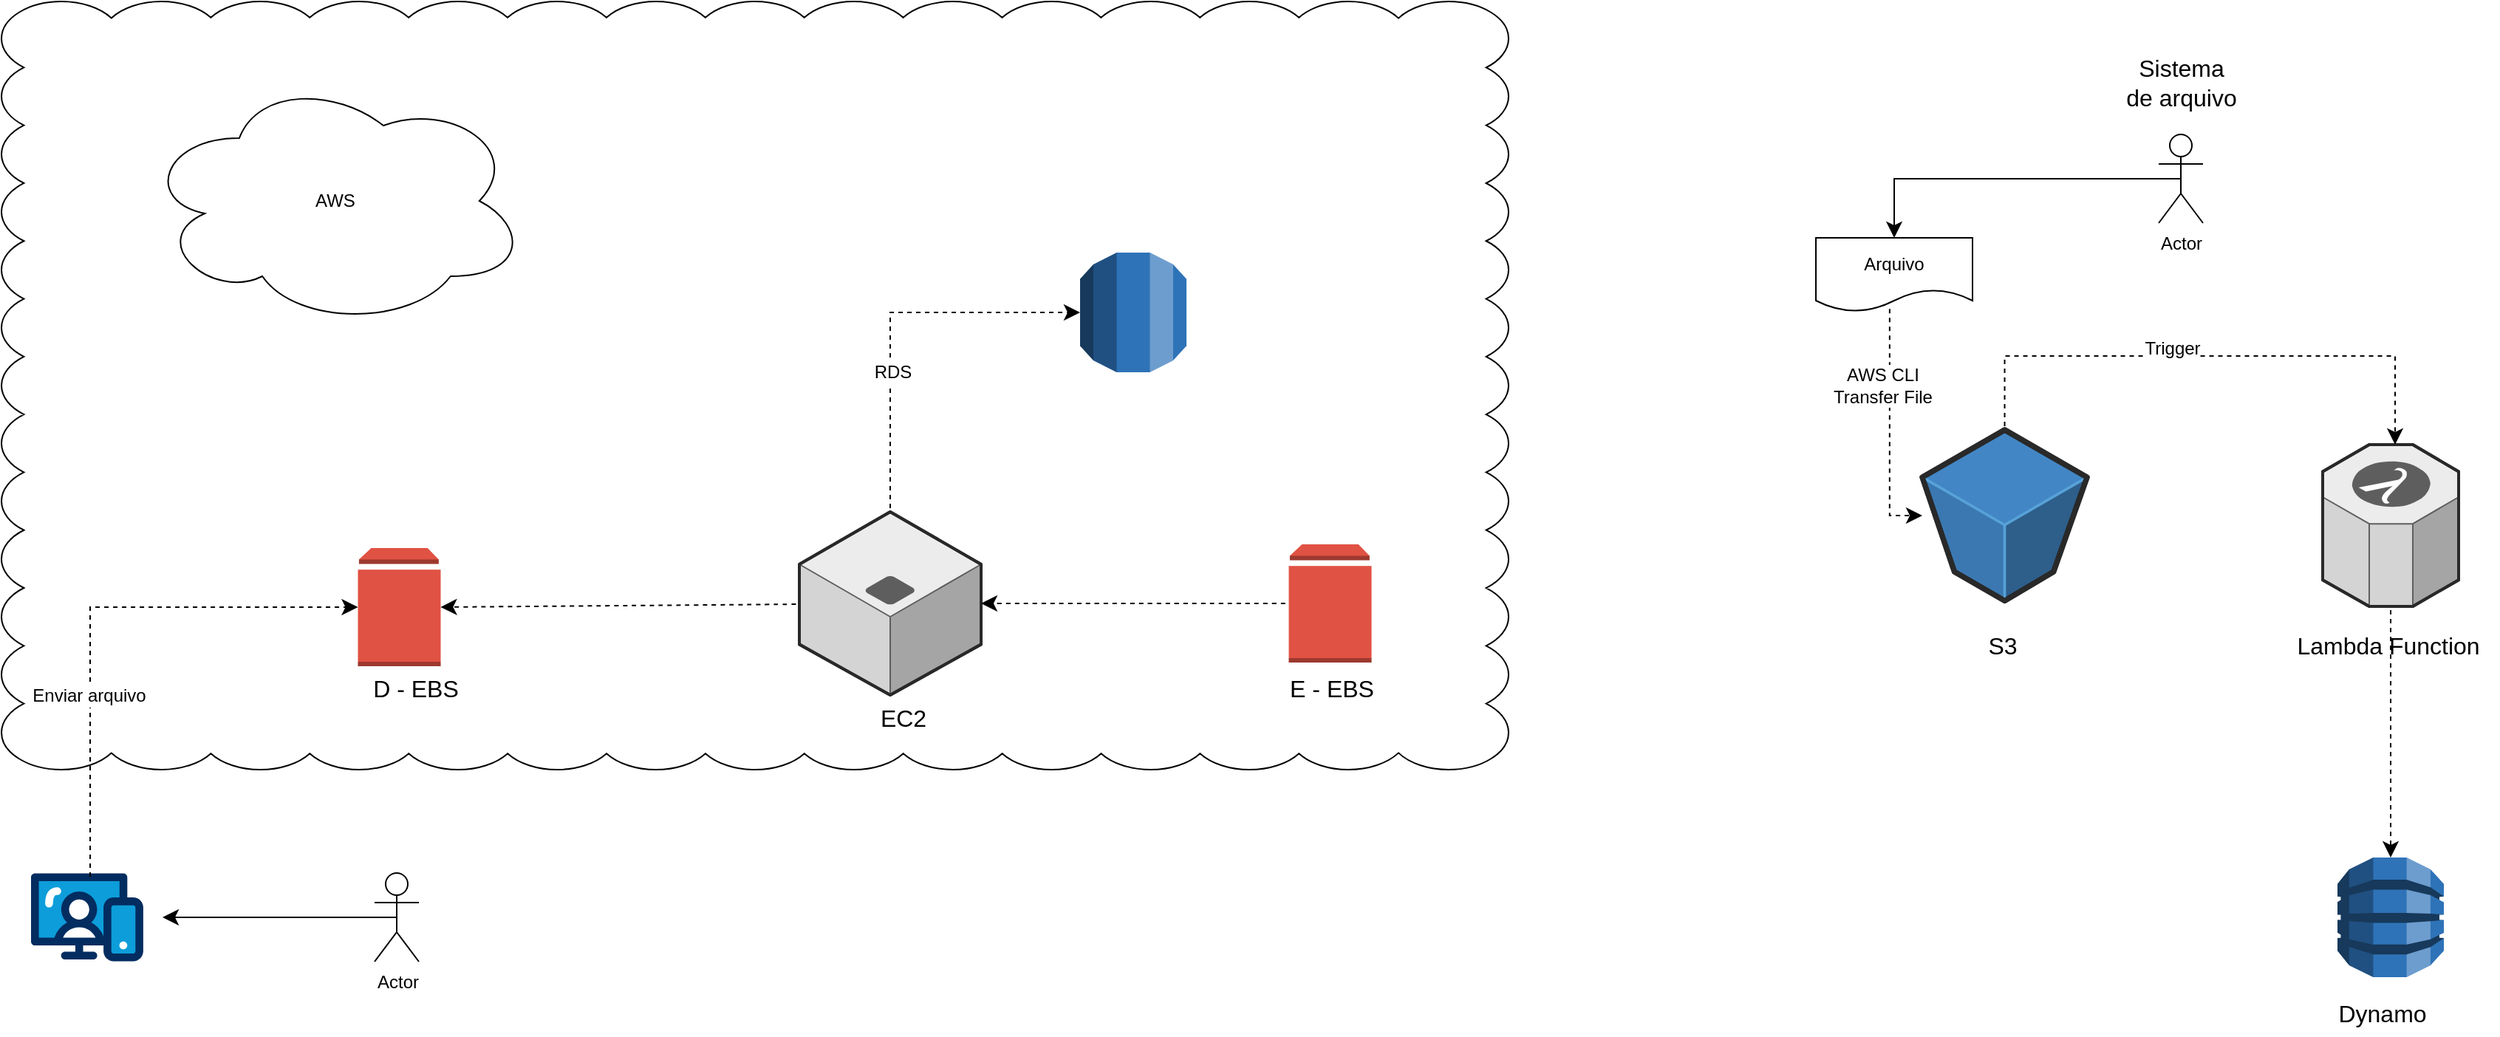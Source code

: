 <mxfile version="26.0.13">
  <diagram name="Page-1" id="aaaa8250-4180-3840-79b5-4cada1eebb92">
    <mxGraphModel grid="1" page="1" gridSize="10" guides="1" tooltips="1" connect="1" arrows="1" fold="1" pageScale="1" pageWidth="850" pageHeight="1100" background="none" math="0" shadow="0">
      <root>
        <mxCell id="0" />
        <mxCell id="1" parent="0" />
        <mxCell id="f5hSvnvCY-JdjGYWSw_D-32" value="" style="whiteSpace=wrap;html=1;shape=mxgraph.basic.cloud_rect" vertex="1" parent="1">
          <mxGeometry x="10" y="250" width="1020" height="520" as="geometry" />
        </mxCell>
        <mxCell id="f5hSvnvCY-JdjGYWSw_D-15" value="AWS" style="ellipse;shape=cloud;whiteSpace=wrap;html=1;" vertex="1" parent="1">
          <mxGeometry x="105.95" y="300" width="260" height="170" as="geometry" />
        </mxCell>
        <mxCell id="f5hSvnvCY-JdjGYWSw_D-1" value="" style="outlineConnect=0;dashed=0;verticalLabelPosition=bottom;verticalAlign=top;align=center;html=1;shape=mxgraph.aws3.volume;fillColor=#E05243;gradientColor=none;" vertex="1" parent="1">
          <mxGeometry x="251.25" y="620" width="56" height="80" as="geometry" />
        </mxCell>
        <mxCell id="f5hSvnvCY-JdjGYWSw_D-2" value="" style="verticalLabelPosition=bottom;aspect=fixed;html=1;shape=mxgraph.salesforce.web;" vertex="1" parent="1">
          <mxGeometry x="30" y="840" width="75.95" height="60" as="geometry" />
        </mxCell>
        <mxCell id="f5hSvnvCY-JdjGYWSw_D-3" value="Actor" style="shape=umlActor;verticalLabelPosition=bottom;verticalAlign=top;html=1;outlineConnect=0;" vertex="1" parent="1">
          <mxGeometry x="262.5" y="840" width="30" height="60" as="geometry" />
        </mxCell>
        <mxCell id="f5hSvnvCY-JdjGYWSw_D-4" style="edgeStyle=none;curved=1;rounded=0;orthogonalLoop=1;jettySize=auto;html=1;exitX=0.5;exitY=0.5;exitDx=0;exitDy=0;exitPerimeter=0;fontSize=12;startSize=8;endSize=8;" edge="1" parent="1" source="f5hSvnvCY-JdjGYWSw_D-3">
          <mxGeometry relative="1" as="geometry">
            <mxPoint x="119" y="870" as="targetPoint" />
          </mxGeometry>
        </mxCell>
        <mxCell id="f5hSvnvCY-JdjGYWSw_D-17" value="" style="verticalLabelPosition=bottom;html=1;verticalAlign=top;strokeWidth=1;align=center;outlineConnect=0;dashed=0;outlineConnect=0;shape=mxgraph.aws3d.application_server;fillColor=#ECECEC;strokeColor=#5E5E5E;aspect=fixed;" vertex="1" parent="1">
          <mxGeometry x="550" y="595.5" width="123" height="124" as="geometry" />
        </mxCell>
        <mxCell id="f5hSvnvCY-JdjGYWSw_D-18" value="" style="endArrow=classic;html=1;rounded=0;fontSize=12;startSize=8;endSize=8;curved=1;entryX=1;entryY=0.5;entryDx=0;entryDy=0;entryPerimeter=0;dashed=1;flowAnimation=1;" edge="1" parent="1" source="f5hSvnvCY-JdjGYWSw_D-17" target="f5hSvnvCY-JdjGYWSw_D-1">
          <mxGeometry width="50" height="50" relative="1" as="geometry">
            <mxPoint x="510" y="590" as="sourcePoint" />
            <mxPoint x="560" y="540" as="targetPoint" />
          </mxGeometry>
        </mxCell>
        <mxCell id="f5hSvnvCY-JdjGYWSw_D-19" value="&lt;blockquote style=&quot;margin: 0 0 0 40px; border: none; padding: 0px;&quot;&gt;D - EBS&lt;/blockquote&gt;" style="text;html=1;align=center;verticalAlign=middle;resizable=0;points=[];autosize=1;strokeColor=none;fillColor=none;fontSize=16;" vertex="1" parent="1">
          <mxGeometry x="210" y="700" width="120" height="30" as="geometry" />
        </mxCell>
        <mxCell id="f5hSvnvCY-JdjGYWSw_D-20" value="&lt;blockquote style=&quot;margin: 0 0 0 40px; border: none; padding: 0px;&quot;&gt;EC2&lt;/blockquote&gt;" style="text;html=1;align=center;verticalAlign=middle;resizable=0;points=[];autosize=1;strokeColor=none;fillColor=none;fontSize=16;" vertex="1" parent="1">
          <mxGeometry x="555" y="719.5" width="90" height="30" as="geometry" />
        </mxCell>
        <mxCell id="f5hSvnvCY-JdjGYWSw_D-25" style="edgeStyle=none;curved=1;rounded=0;orthogonalLoop=1;jettySize=auto;html=1;exitX=0;exitY=0.5;exitDx=0;exitDy=0;exitPerimeter=0;fontSize=12;startSize=8;endSize=8;dashed=1;flowAnimation=1;" edge="1" parent="1" source="f5hSvnvCY-JdjGYWSw_D-21" target="f5hSvnvCY-JdjGYWSw_D-17">
          <mxGeometry relative="1" as="geometry" />
        </mxCell>
        <mxCell id="f5hSvnvCY-JdjGYWSw_D-21" value="" style="outlineConnect=0;dashed=0;verticalLabelPosition=bottom;verticalAlign=top;align=center;html=1;shape=mxgraph.aws3.volume;fillColor=#E05243;gradientColor=none;" vertex="1" parent="1">
          <mxGeometry x="881.25" y="617.5" width="56" height="80" as="geometry" />
        </mxCell>
        <mxCell id="f5hSvnvCY-JdjGYWSw_D-22" value="&lt;blockquote style=&quot;margin: 0 0 0 40px; border: none; padding: 0px;&quot;&gt;E - EBS&lt;/blockquote&gt;" style="text;html=1;align=center;verticalAlign=middle;resizable=0;points=[];autosize=1;strokeColor=none;fillColor=none;fontSize=16;" vertex="1" parent="1">
          <mxGeometry x="830" y="700" width="120" height="30" as="geometry" />
        </mxCell>
        <mxCell id="f5hSvnvCY-JdjGYWSw_D-23" value="" style="edgeStyle=segmentEdgeStyle;endArrow=classic;html=1;curved=0;rounded=0;endSize=8;startSize=8;sourcePerimeterSpacing=0;targetPerimeterSpacing=0;fontSize=12;entryX=0;entryY=0.5;entryDx=0;entryDy=0;entryPerimeter=0;exitX=0.527;exitY=0.08;exitDx=0;exitDy=0;exitPerimeter=0;dashed=1;flowAnimation=1;" edge="1" parent="1" source="f5hSvnvCY-JdjGYWSw_D-2" target="f5hSvnvCY-JdjGYWSw_D-1">
          <mxGeometry width="140" relative="1" as="geometry">
            <mxPoint x="70" y="810" as="sourcePoint" />
            <mxPoint x="170" y="690" as="targetPoint" />
            <Array as="points">
              <mxPoint x="70" y="660" />
            </Array>
          </mxGeometry>
        </mxCell>
        <mxCell id="f5hSvnvCY-JdjGYWSw_D-24" value="Enviar arquivo" style="edgeLabel;html=1;align=center;verticalAlign=middle;resizable=0;points=[];fontSize=12;" connectable="0" vertex="1" parent="f5hSvnvCY-JdjGYWSw_D-23">
          <mxGeometry x="0.108" y="1" relative="1" as="geometry">
            <mxPoint x="-19" y="61" as="offset" />
          </mxGeometry>
        </mxCell>
        <mxCell id="f5hSvnvCY-JdjGYWSw_D-26" value="" style="outlineConnect=0;dashed=0;verticalLabelPosition=bottom;verticalAlign=top;align=center;html=1;shape=mxgraph.aws3.rds;fillColor=#2E73B8;gradientColor=none;" vertex="1" parent="1">
          <mxGeometry x="740" y="420" width="72" height="81" as="geometry" />
        </mxCell>
        <mxCell id="f5hSvnvCY-JdjGYWSw_D-28" value="" style="edgeStyle=segmentEdgeStyle;endArrow=classic;html=1;curved=0;rounded=0;endSize=8;startSize=8;sourcePerimeterSpacing=0;targetPerimeterSpacing=0;fontSize=12;dashed=1;entryX=0;entryY=0.5;entryDx=0;entryDy=0;entryPerimeter=0;flowAnimation=1;" edge="1" parent="1" source="f5hSvnvCY-JdjGYWSw_D-17" target="f5hSvnvCY-JdjGYWSw_D-26">
          <mxGeometry width="140" relative="1" as="geometry">
            <mxPoint x="618" y="360" as="sourcePoint" />
            <mxPoint x="490" y="495" as="targetPoint" />
            <Array as="points">
              <mxPoint x="612" y="461" />
            </Array>
          </mxGeometry>
        </mxCell>
        <mxCell id="f5hSvnvCY-JdjGYWSw_D-29" value="RDS" style="edgeLabel;html=1;align=center;verticalAlign=middle;resizable=0;points=[];fontSize=12;" connectable="0" vertex="1" parent="f5hSvnvCY-JdjGYWSw_D-28">
          <mxGeometry x="0.449" y="-2" relative="1" as="geometry">
            <mxPoint x="-55" y="38" as="offset" />
          </mxGeometry>
        </mxCell>
        <mxCell id="f5hSvnvCY-JdjGYWSw_D-33" value="" style="verticalLabelPosition=bottom;html=1;verticalAlign=top;strokeWidth=1;align=center;outlineConnect=0;dashed=0;outlineConnect=0;shape=mxgraph.aws3d.lambda;fillColor=#ECECEC;strokeColor=#5E5E5E;aspect=fixed;" vertex="1" parent="1">
          <mxGeometry x="1581" y="550" width="92" height="109.5" as="geometry" />
        </mxCell>
        <mxCell id="f5hSvnvCY-JdjGYWSw_D-34" value="" style="verticalLabelPosition=bottom;html=1;verticalAlign=top;strokeWidth=1;align=center;outlineConnect=0;dashed=0;outlineConnect=0;shape=mxgraph.aws3d.s3Bucket;fillColor=#4286c5;strokeColor=#57A2D8;aspect=fixed;" vertex="1" parent="1">
          <mxGeometry x="1310" y="540" width="111.5" height="115.67" as="geometry" />
        </mxCell>
        <mxCell id="f5hSvnvCY-JdjGYWSw_D-36" style="edgeStyle=orthogonalEdgeStyle;rounded=0;orthogonalLoop=1;jettySize=auto;html=1;exitX=0.471;exitY=0.913;exitDx=0;exitDy=0;fontSize=12;startSize=8;endSize=8;exitPerimeter=0;dashed=1;flowAnimation=1;" edge="1" parent="1" source="f5hSvnvCY-JdjGYWSw_D-35" target="f5hSvnvCY-JdjGYWSw_D-34">
          <mxGeometry relative="1" as="geometry">
            <Array as="points">
              <mxPoint x="1288" y="598" />
            </Array>
          </mxGeometry>
        </mxCell>
        <mxCell id="f5hSvnvCY-JdjGYWSw_D-48" value="AWS CLI&lt;div&gt;Transfer File&lt;/div&gt;" style="edgeLabel;html=1;align=center;verticalAlign=middle;resizable=0;points=[];fontSize=12;" connectable="0" vertex="1" parent="f5hSvnvCY-JdjGYWSw_D-36">
          <mxGeometry x="-0.327" y="-5" relative="1" as="geometry">
            <mxPoint y="-1" as="offset" />
          </mxGeometry>
        </mxCell>
        <mxCell id="f5hSvnvCY-JdjGYWSw_D-35" value="Arquivo" style="shape=document;whiteSpace=wrap;html=1;boundedLbl=1;" vertex="1" parent="1">
          <mxGeometry x="1238" y="410" width="106" height="50" as="geometry" />
        </mxCell>
        <mxCell id="f5hSvnvCY-JdjGYWSw_D-37" value="S3" style="text;html=1;align=center;verticalAlign=middle;resizable=0;points=[];autosize=1;strokeColor=none;fillColor=none;fontSize=16;" vertex="1" parent="1">
          <mxGeometry x="1344" y="671" width="40" height="30" as="geometry" />
        </mxCell>
        <mxCell id="f5hSvnvCY-JdjGYWSw_D-38" value="Lambda Function" style="text;html=1;align=center;verticalAlign=middle;resizable=0;points=[];autosize=1;strokeColor=none;fillColor=none;fontSize=16;" vertex="1" parent="1">
          <mxGeometry x="1550" y="671" width="150" height="30" as="geometry" />
        </mxCell>
        <mxCell id="f5hSvnvCY-JdjGYWSw_D-39" value="" style="edgeStyle=segmentEdgeStyle;endArrow=classic;html=1;curved=0;rounded=0;endSize=8;startSize=8;sourcePerimeterSpacing=0;targetPerimeterSpacing=0;fontSize=12;dashed=1;flowAnimation=1;" edge="1" parent="1" source="f5hSvnvCY-JdjGYWSw_D-34" target="f5hSvnvCY-JdjGYWSw_D-33">
          <mxGeometry width="140" relative="1" as="geometry">
            <mxPoint x="1430" y="470" as="sourcePoint" />
            <mxPoint x="1630" y="530" as="targetPoint" />
            <Array as="points">
              <mxPoint x="1366" y="490" />
              <mxPoint x="1630" y="490" />
            </Array>
          </mxGeometry>
        </mxCell>
        <mxCell id="f5hSvnvCY-JdjGYWSw_D-40" value="Trigger" style="edgeLabel;html=1;align=center;verticalAlign=middle;resizable=0;points=[];fontSize=12;" connectable="0" vertex="1" parent="f5hSvnvCY-JdjGYWSw_D-39">
          <mxGeometry x="-0.125" y="5" relative="1" as="geometry">
            <mxPoint x="-1" as="offset" />
          </mxGeometry>
        </mxCell>
        <mxCell id="f5hSvnvCY-JdjGYWSw_D-43" style="edgeStyle=orthogonalEdgeStyle;rounded=0;orthogonalLoop=1;jettySize=auto;html=1;exitX=0.5;exitY=0.5;exitDx=0;exitDy=0;exitPerimeter=0;fontSize=12;startSize=8;endSize=8;entryX=0.5;entryY=0;entryDx=0;entryDy=0;" edge="1" parent="1" source="f5hSvnvCY-JdjGYWSw_D-42" target="f5hSvnvCY-JdjGYWSw_D-35">
          <mxGeometry relative="1" as="geometry">
            <mxPoint x="1291" y="400" as="targetPoint" />
            <mxPoint x="1470" y="370" as="sourcePoint" />
          </mxGeometry>
        </mxCell>
        <mxCell id="f5hSvnvCY-JdjGYWSw_D-42" value="Actor" style="shape=umlActor;verticalLabelPosition=bottom;verticalAlign=top;html=1;outlineConnect=0;" vertex="1" parent="1">
          <mxGeometry x="1470" y="340" width="30" height="60" as="geometry" />
        </mxCell>
        <mxCell id="f5hSvnvCY-JdjGYWSw_D-45" value="" style="outlineConnect=0;dashed=0;verticalLabelPosition=bottom;verticalAlign=top;align=center;html=1;shape=mxgraph.aws3.dynamo_db;fillColor=#2E73B8;gradientColor=none;" vertex="1" parent="1">
          <mxGeometry x="1591" y="829.5" width="72" height="81" as="geometry" />
        </mxCell>
        <mxCell id="f5hSvnvCY-JdjGYWSw_D-46" style="edgeStyle=orthogonalEdgeStyle;rounded=0;orthogonalLoop=1;jettySize=auto;html=1;fontSize=12;startSize=8;endSize=8;dashed=1;flowAnimation=1;entryX=0.5;entryY=0;entryDx=0;entryDy=0;entryPerimeter=0;" edge="1" parent="1" source="f5hSvnvCY-JdjGYWSw_D-33" target="f5hSvnvCY-JdjGYWSw_D-45">
          <mxGeometry relative="1" as="geometry">
            <mxPoint x="1456.5" y="790.25" as="sourcePoint" />
            <mxPoint x="1456.5" y="949.75" as="targetPoint" />
            <Array as="points">
              <mxPoint x="1627" y="830" />
            </Array>
          </mxGeometry>
        </mxCell>
        <mxCell id="f5hSvnvCY-JdjGYWSw_D-47" value="Dynamo" style="text;html=1;align=center;verticalAlign=middle;resizable=0;points=[];autosize=1;strokeColor=none;fillColor=none;fontSize=16;" vertex="1" parent="1">
          <mxGeometry x="1581" y="920" width="80" height="30" as="geometry" />
        </mxCell>
        <mxCell id="f5hSvnvCY-JdjGYWSw_D-51" value="Sistema&lt;div&gt;de arquivo&lt;/div&gt;" style="text;html=1;align=center;verticalAlign=middle;resizable=0;points=[];autosize=1;strokeColor=none;fillColor=none;fontSize=16;" vertex="1" parent="1">
          <mxGeometry x="1435" y="280" width="100" height="50" as="geometry" />
        </mxCell>
      </root>
    </mxGraphModel>
  </diagram>
</mxfile>
